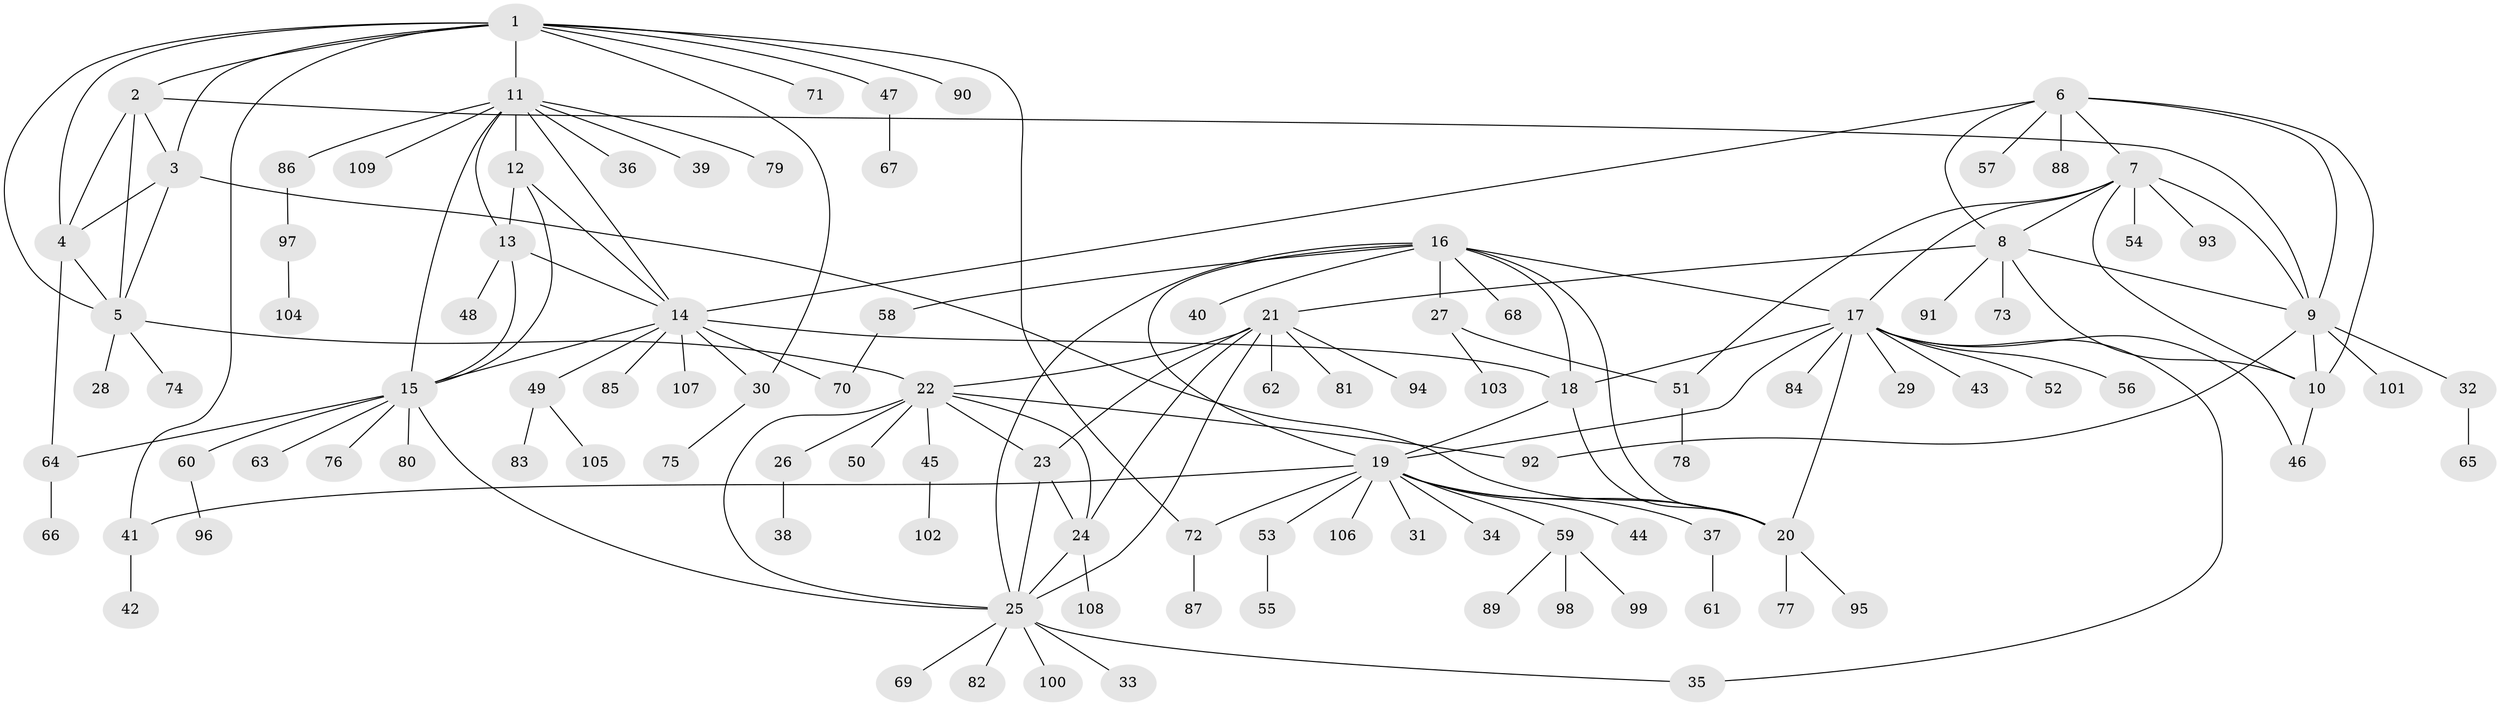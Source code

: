 // coarse degree distribution, {11: 0.02564102564102564, 9: 0.02564102564102564, 5: 0.05128205128205128, 6: 0.01282051282051282, 7: 0.02564102564102564, 8: 0.038461538461538464, 4: 0.01282051282051282, 16: 0.01282051282051282, 12: 0.01282051282051282, 3: 0.05128205128205128, 1: 0.6153846153846154, 2: 0.11538461538461539}
// Generated by graph-tools (version 1.1) at 2025/52/02/27/25 19:52:21]
// undirected, 109 vertices, 153 edges
graph export_dot {
graph [start="1"]
  node [color=gray90,style=filled];
  1;
  2;
  3;
  4;
  5;
  6;
  7;
  8;
  9;
  10;
  11;
  12;
  13;
  14;
  15;
  16;
  17;
  18;
  19;
  20;
  21;
  22;
  23;
  24;
  25;
  26;
  27;
  28;
  29;
  30;
  31;
  32;
  33;
  34;
  35;
  36;
  37;
  38;
  39;
  40;
  41;
  42;
  43;
  44;
  45;
  46;
  47;
  48;
  49;
  50;
  51;
  52;
  53;
  54;
  55;
  56;
  57;
  58;
  59;
  60;
  61;
  62;
  63;
  64;
  65;
  66;
  67;
  68;
  69;
  70;
  71;
  72;
  73;
  74;
  75;
  76;
  77;
  78;
  79;
  80;
  81;
  82;
  83;
  84;
  85;
  86;
  87;
  88;
  89;
  90;
  91;
  92;
  93;
  94;
  95;
  96;
  97;
  98;
  99;
  100;
  101;
  102;
  103;
  104;
  105;
  106;
  107;
  108;
  109;
  1 -- 2;
  1 -- 3;
  1 -- 4;
  1 -- 5;
  1 -- 11;
  1 -- 30;
  1 -- 41;
  1 -- 47;
  1 -- 71;
  1 -- 72;
  1 -- 90;
  2 -- 3;
  2 -- 4;
  2 -- 5;
  2 -- 9;
  3 -- 4;
  3 -- 5;
  3 -- 20;
  4 -- 5;
  4 -- 64;
  5 -- 22;
  5 -- 28;
  5 -- 74;
  6 -- 7;
  6 -- 8;
  6 -- 9;
  6 -- 10;
  6 -- 14;
  6 -- 57;
  6 -- 88;
  7 -- 8;
  7 -- 9;
  7 -- 10;
  7 -- 17;
  7 -- 51;
  7 -- 54;
  7 -- 93;
  8 -- 9;
  8 -- 10;
  8 -- 21;
  8 -- 73;
  8 -- 91;
  9 -- 10;
  9 -- 32;
  9 -- 92;
  9 -- 101;
  10 -- 46;
  11 -- 12;
  11 -- 13;
  11 -- 14;
  11 -- 15;
  11 -- 36;
  11 -- 39;
  11 -- 79;
  11 -- 86;
  11 -- 109;
  12 -- 13;
  12 -- 14;
  12 -- 15;
  13 -- 14;
  13 -- 15;
  13 -- 48;
  14 -- 15;
  14 -- 18;
  14 -- 30;
  14 -- 49;
  14 -- 70;
  14 -- 85;
  14 -- 107;
  15 -- 25;
  15 -- 60;
  15 -- 63;
  15 -- 64;
  15 -- 76;
  15 -- 80;
  16 -- 17;
  16 -- 18;
  16 -- 19;
  16 -- 20;
  16 -- 25;
  16 -- 27;
  16 -- 40;
  16 -- 58;
  16 -- 68;
  17 -- 18;
  17 -- 19;
  17 -- 20;
  17 -- 29;
  17 -- 35;
  17 -- 43;
  17 -- 46;
  17 -- 52;
  17 -- 56;
  17 -- 84;
  18 -- 19;
  18 -- 20;
  19 -- 20;
  19 -- 31;
  19 -- 34;
  19 -- 37;
  19 -- 41;
  19 -- 44;
  19 -- 53;
  19 -- 59;
  19 -- 72;
  19 -- 106;
  20 -- 77;
  20 -- 95;
  21 -- 22;
  21 -- 23;
  21 -- 24;
  21 -- 25;
  21 -- 62;
  21 -- 81;
  21 -- 94;
  22 -- 23;
  22 -- 24;
  22 -- 25;
  22 -- 26;
  22 -- 45;
  22 -- 50;
  22 -- 92;
  23 -- 24;
  23 -- 25;
  24 -- 25;
  24 -- 108;
  25 -- 33;
  25 -- 35;
  25 -- 69;
  25 -- 82;
  25 -- 100;
  26 -- 38;
  27 -- 51;
  27 -- 103;
  30 -- 75;
  32 -- 65;
  37 -- 61;
  41 -- 42;
  45 -- 102;
  47 -- 67;
  49 -- 83;
  49 -- 105;
  51 -- 78;
  53 -- 55;
  58 -- 70;
  59 -- 89;
  59 -- 98;
  59 -- 99;
  60 -- 96;
  64 -- 66;
  72 -- 87;
  86 -- 97;
  97 -- 104;
}
